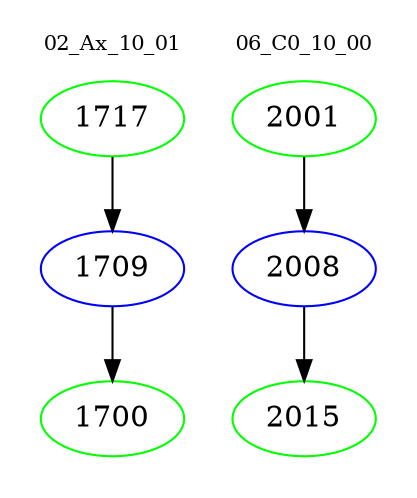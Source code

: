 digraph{
subgraph cluster_0 {
color = white
label = "02_Ax_10_01";
fontsize=10;
T0_1717 [label="1717", color="green"]
T0_1717 -> T0_1709 [color="black"]
T0_1709 [label="1709", color="blue"]
T0_1709 -> T0_1700 [color="black"]
T0_1700 [label="1700", color="green"]
}
subgraph cluster_1 {
color = white
label = "06_C0_10_00";
fontsize=10;
T1_2001 [label="2001", color="green"]
T1_2001 -> T1_2008 [color="black"]
T1_2008 [label="2008", color="blue"]
T1_2008 -> T1_2015 [color="black"]
T1_2015 [label="2015", color="green"]
}
}
